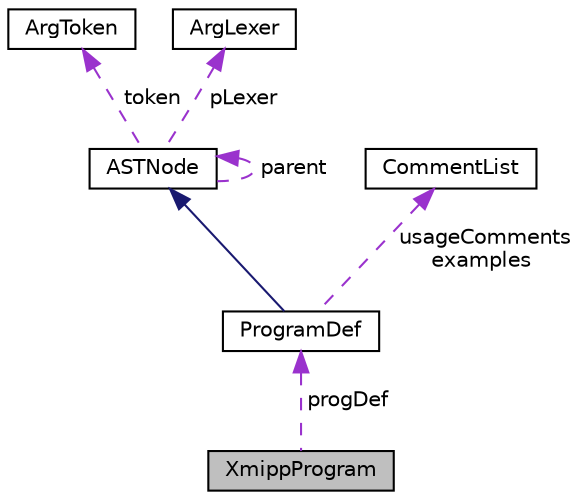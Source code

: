 digraph "XmippProgram"
{
  edge [fontname="Helvetica",fontsize="10",labelfontname="Helvetica",labelfontsize="10"];
  node [fontname="Helvetica",fontsize="10",shape=record];
  Node273 [label="XmippProgram",height=0.2,width=0.4,color="black", fillcolor="grey75", style="filled", fontcolor="black"];
  Node274 -> Node273 [dir="back",color="darkorchid3",fontsize="10",style="dashed",label=" progDef" ,fontname="Helvetica"];
  Node274 [label="ProgramDef",height=0.2,width=0.4,color="black", fillcolor="white", style="filled",URL="$classProgramDef.html"];
  Node275 -> Node274 [dir="back",color="midnightblue",fontsize="10",style="solid",fontname="Helvetica"];
  Node275 [label="ASTNode",height=0.2,width=0.4,color="black", fillcolor="white", style="filled",URL="$classASTNode.html"];
  Node276 -> Node275 [dir="back",color="darkorchid3",fontsize="10",style="dashed",label=" token" ,fontname="Helvetica"];
  Node276 [label="ArgToken",height=0.2,width=0.4,color="black", fillcolor="white", style="filled",URL="$classArgToken.html"];
  Node277 -> Node275 [dir="back",color="darkorchid3",fontsize="10",style="dashed",label=" pLexer" ,fontname="Helvetica"];
  Node277 [label="ArgLexer",height=0.2,width=0.4,color="black", fillcolor="white", style="filled",URL="$classArgLexer.html"];
  Node275 -> Node275 [dir="back",color="darkorchid3",fontsize="10",style="dashed",label=" parent" ,fontname="Helvetica"];
  Node278 -> Node274 [dir="back",color="darkorchid3",fontsize="10",style="dashed",label=" usageComments\nexamples" ,fontname="Helvetica"];
  Node278 [label="CommentList",height=0.2,width=0.4,color="black", fillcolor="white", style="filled",URL="$classCommentList.html"];
}
